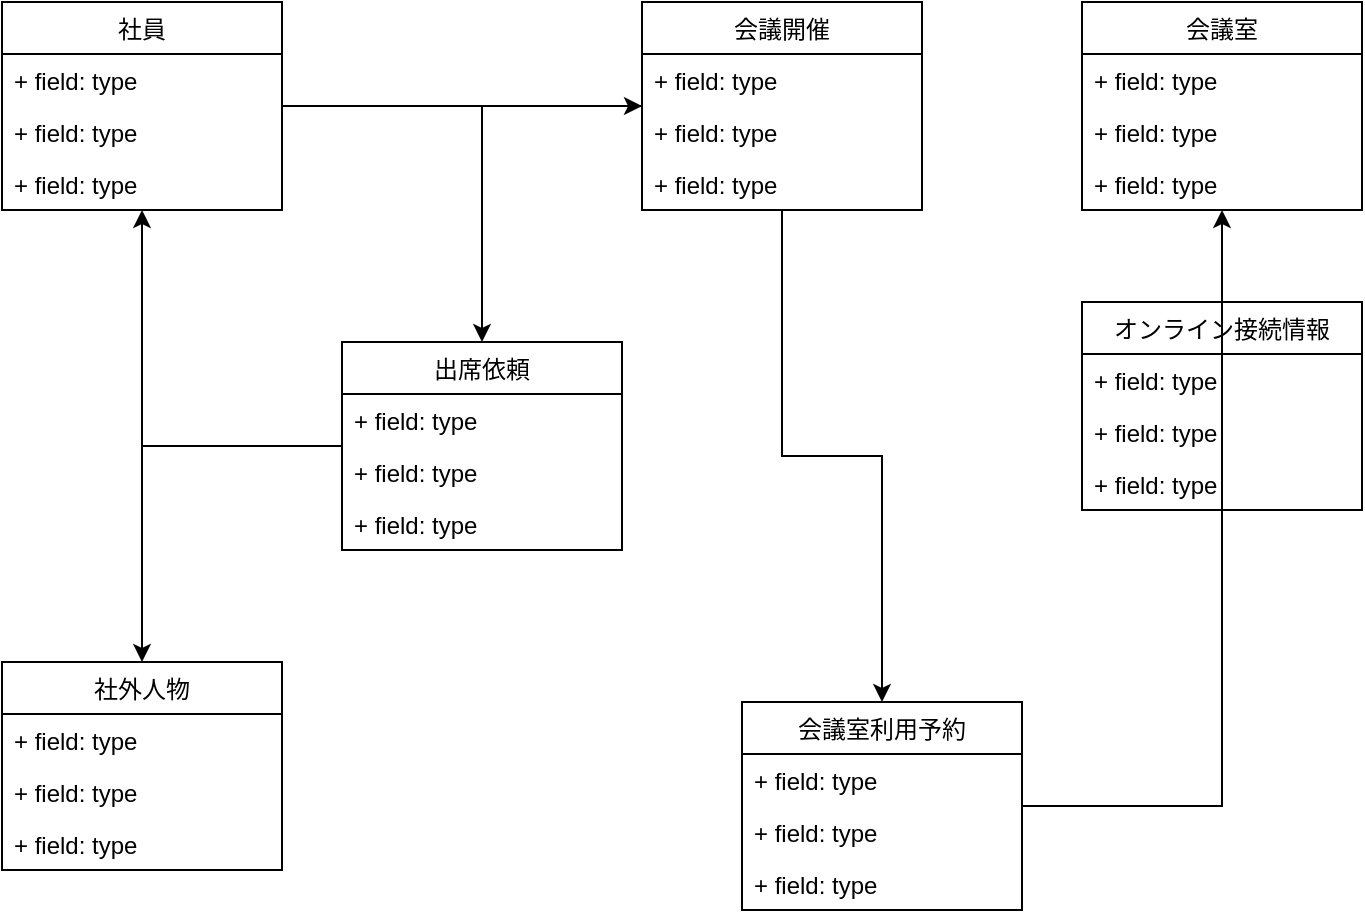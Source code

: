 <mxfile version="14.9.6" type="device"><diagram name="Page-1" id="c4acf3e9-155e-7222-9cf6-157b1a14988f"><mxGraphModel dx="1088" dy="968" grid="1" gridSize="10" guides="1" tooltips="1" connect="1" arrows="1" fold="1" page="1" pageScale="1" pageWidth="850" pageHeight="1100" background="none" math="0" shadow="0"><root><mxCell id="0"/><mxCell id="1" parent="0"/><mxCell id="hDknYWXuS3wf3DVqIzrI-1" value="会議室" style="swimlane;fontStyle=0;childLayout=stackLayout;horizontal=1;startSize=26;fillColor=none;horizontalStack=0;resizeParent=1;resizeParentMax=0;resizeLast=0;collapsible=1;marginBottom=0;" parent="1" vertex="1"><mxGeometry x="620" y="250" width="140" height="104" as="geometry"/></mxCell><mxCell id="hDknYWXuS3wf3DVqIzrI-2" value="+ field: type" style="text;strokeColor=none;fillColor=none;align=left;verticalAlign=top;spacingLeft=4;spacingRight=4;overflow=hidden;rotatable=0;points=[[0,0.5],[1,0.5]];portConstraint=eastwest;" parent="hDknYWXuS3wf3DVqIzrI-1" vertex="1"><mxGeometry y="26" width="140" height="26" as="geometry"/></mxCell><mxCell id="hDknYWXuS3wf3DVqIzrI-3" value="+ field: type" style="text;strokeColor=none;fillColor=none;align=left;verticalAlign=top;spacingLeft=4;spacingRight=4;overflow=hidden;rotatable=0;points=[[0,0.5],[1,0.5]];portConstraint=eastwest;" parent="hDknYWXuS3wf3DVqIzrI-1" vertex="1"><mxGeometry y="52" width="140" height="26" as="geometry"/></mxCell><mxCell id="hDknYWXuS3wf3DVqIzrI-4" value="+ field: type" style="text;strokeColor=none;fillColor=none;align=left;verticalAlign=top;spacingLeft=4;spacingRight=4;overflow=hidden;rotatable=0;points=[[0,0.5],[1,0.5]];portConstraint=eastwest;" parent="hDknYWXuS3wf3DVqIzrI-1" vertex="1"><mxGeometry y="78" width="140" height="26" as="geometry"/></mxCell><mxCell id="hDknYWXuS3wf3DVqIzrI-27" style="edgeStyle=orthogonalEdgeStyle;rounded=0;orthogonalLoop=1;jettySize=auto;html=1;" parent="1" source="hDknYWXuS3wf3DVqIzrI-5" target="hDknYWXuS3wf3DVqIzrI-13" edge="1"><mxGeometry relative="1" as="geometry"/></mxCell><mxCell id="hDknYWXuS3wf3DVqIzrI-5" value="社員" style="swimlane;fontStyle=0;childLayout=stackLayout;horizontal=1;startSize=26;fillColor=none;horizontalStack=0;resizeParent=1;resizeParentMax=0;resizeLast=0;collapsible=1;marginBottom=0;" parent="1" vertex="1"><mxGeometry x="80" y="250" width="140" height="104" as="geometry"/></mxCell><mxCell id="hDknYWXuS3wf3DVqIzrI-6" value="+ field: type" style="text;strokeColor=none;fillColor=none;align=left;verticalAlign=top;spacingLeft=4;spacingRight=4;overflow=hidden;rotatable=0;points=[[0,0.5],[1,0.5]];portConstraint=eastwest;" parent="hDknYWXuS3wf3DVqIzrI-5" vertex="1"><mxGeometry y="26" width="140" height="26" as="geometry"/></mxCell><mxCell id="hDknYWXuS3wf3DVqIzrI-7" value="+ field: type" style="text;strokeColor=none;fillColor=none;align=left;verticalAlign=top;spacingLeft=4;spacingRight=4;overflow=hidden;rotatable=0;points=[[0,0.5],[1,0.5]];portConstraint=eastwest;" parent="hDknYWXuS3wf3DVqIzrI-5" vertex="1"><mxGeometry y="52" width="140" height="26" as="geometry"/></mxCell><mxCell id="hDknYWXuS3wf3DVqIzrI-8" value="+ field: type" style="text;strokeColor=none;fillColor=none;align=left;verticalAlign=top;spacingLeft=4;spacingRight=4;overflow=hidden;rotatable=0;points=[[0,0.5],[1,0.5]];portConstraint=eastwest;" parent="hDknYWXuS3wf3DVqIzrI-5" vertex="1"><mxGeometry y="78" width="140" height="26" as="geometry"/></mxCell><mxCell id="hDknYWXuS3wf3DVqIzrI-9" value="社外人物" style="swimlane;fontStyle=0;childLayout=stackLayout;horizontal=1;startSize=26;fillColor=none;horizontalStack=0;resizeParent=1;resizeParentMax=0;resizeLast=0;collapsible=1;marginBottom=0;" parent="1" vertex="1"><mxGeometry x="80" y="580" width="140" height="104" as="geometry"/></mxCell><mxCell id="hDknYWXuS3wf3DVqIzrI-10" value="+ field: type" style="text;strokeColor=none;fillColor=none;align=left;verticalAlign=top;spacingLeft=4;spacingRight=4;overflow=hidden;rotatable=0;points=[[0,0.5],[1,0.5]];portConstraint=eastwest;" parent="hDknYWXuS3wf3DVqIzrI-9" vertex="1"><mxGeometry y="26" width="140" height="26" as="geometry"/></mxCell><mxCell id="hDknYWXuS3wf3DVqIzrI-11" value="+ field: type" style="text;strokeColor=none;fillColor=none;align=left;verticalAlign=top;spacingLeft=4;spacingRight=4;overflow=hidden;rotatable=0;points=[[0,0.5],[1,0.5]];portConstraint=eastwest;" parent="hDknYWXuS3wf3DVqIzrI-9" vertex="1"><mxGeometry y="52" width="140" height="26" as="geometry"/></mxCell><mxCell id="hDknYWXuS3wf3DVqIzrI-12" value="+ field: type" style="text;strokeColor=none;fillColor=none;align=left;verticalAlign=top;spacingLeft=4;spacingRight=4;overflow=hidden;rotatable=0;points=[[0,0.5],[1,0.5]];portConstraint=eastwest;" parent="hDknYWXuS3wf3DVqIzrI-9" vertex="1"><mxGeometry y="78" width="140" height="26" as="geometry"/></mxCell><mxCell id="hDknYWXuS3wf3DVqIzrI-28" style="edgeStyle=orthogonalEdgeStyle;rounded=0;orthogonalLoop=1;jettySize=auto;html=1;" parent="1" source="hDknYWXuS3wf3DVqIzrI-13" target="hDknYWXuS3wf3DVqIzrI-18" edge="1"><mxGeometry relative="1" as="geometry"/></mxCell><mxCell id="hDknYWXuS3wf3DVqIzrI-39" style="edgeStyle=orthogonalEdgeStyle;rounded=0;orthogonalLoop=1;jettySize=auto;html=1;" parent="1" source="hDknYWXuS3wf3DVqIzrI-13" target="hDknYWXuS3wf3DVqIzrI-31" edge="1"><mxGeometry relative="1" as="geometry"/></mxCell><mxCell id="hDknYWXuS3wf3DVqIzrI-13" value="会議開催" style="swimlane;fontStyle=0;childLayout=stackLayout;horizontal=1;startSize=26;fillColor=none;horizontalStack=0;resizeParent=1;resizeParentMax=0;resizeLast=0;collapsible=1;marginBottom=0;" parent="1" vertex="1"><mxGeometry x="400" y="250" width="140" height="104" as="geometry"/></mxCell><mxCell id="hDknYWXuS3wf3DVqIzrI-14" value="+ field: type" style="text;strokeColor=none;fillColor=none;align=left;verticalAlign=top;spacingLeft=4;spacingRight=4;overflow=hidden;rotatable=0;points=[[0,0.5],[1,0.5]];portConstraint=eastwest;" parent="hDknYWXuS3wf3DVqIzrI-13" vertex="1"><mxGeometry y="26" width="140" height="26" as="geometry"/></mxCell><mxCell id="hDknYWXuS3wf3DVqIzrI-15" value="+ field: type" style="text;strokeColor=none;fillColor=none;align=left;verticalAlign=top;spacingLeft=4;spacingRight=4;overflow=hidden;rotatable=0;points=[[0,0.5],[1,0.5]];portConstraint=eastwest;" parent="hDknYWXuS3wf3DVqIzrI-13" vertex="1"><mxGeometry y="52" width="140" height="26" as="geometry"/></mxCell><mxCell id="hDknYWXuS3wf3DVqIzrI-16" value="+ field: type" style="text;strokeColor=none;fillColor=none;align=left;verticalAlign=top;spacingLeft=4;spacingRight=4;overflow=hidden;rotatable=0;points=[[0,0.5],[1,0.5]];portConstraint=eastwest;" parent="hDknYWXuS3wf3DVqIzrI-13" vertex="1"><mxGeometry y="78" width="140" height="26" as="geometry"/></mxCell><mxCell id="hDknYWXuS3wf3DVqIzrI-29" style="edgeStyle=orthogonalEdgeStyle;rounded=0;orthogonalLoop=1;jettySize=auto;html=1;" parent="1" source="hDknYWXuS3wf3DVqIzrI-18" target="hDknYWXuS3wf3DVqIzrI-5" edge="1"><mxGeometry relative="1" as="geometry"/></mxCell><mxCell id="hDknYWXuS3wf3DVqIzrI-30" style="edgeStyle=orthogonalEdgeStyle;rounded=0;orthogonalLoop=1;jettySize=auto;html=1;" parent="1" source="hDknYWXuS3wf3DVqIzrI-18" target="hDknYWXuS3wf3DVqIzrI-9" edge="1"><mxGeometry relative="1" as="geometry"/></mxCell><mxCell id="hDknYWXuS3wf3DVqIzrI-18" value="出席依頼" style="swimlane;fontStyle=0;childLayout=stackLayout;horizontal=1;startSize=26;fillColor=none;horizontalStack=0;resizeParent=1;resizeParentMax=0;resizeLast=0;collapsible=1;marginBottom=0;" parent="1" vertex="1"><mxGeometry x="250" y="420" width="140" height="104" as="geometry"/></mxCell><mxCell id="hDknYWXuS3wf3DVqIzrI-19" value="+ field: type" style="text;strokeColor=none;fillColor=none;align=left;verticalAlign=top;spacingLeft=4;spacingRight=4;overflow=hidden;rotatable=0;points=[[0,0.5],[1,0.5]];portConstraint=eastwest;" parent="hDknYWXuS3wf3DVqIzrI-18" vertex="1"><mxGeometry y="26" width="140" height="26" as="geometry"/></mxCell><mxCell id="hDknYWXuS3wf3DVqIzrI-20" value="+ field: type" style="text;strokeColor=none;fillColor=none;align=left;verticalAlign=top;spacingLeft=4;spacingRight=4;overflow=hidden;rotatable=0;points=[[0,0.5],[1,0.5]];portConstraint=eastwest;" parent="hDknYWXuS3wf3DVqIzrI-18" vertex="1"><mxGeometry y="52" width="140" height="26" as="geometry"/></mxCell><mxCell id="hDknYWXuS3wf3DVqIzrI-21" value="+ field: type" style="text;strokeColor=none;fillColor=none;align=left;verticalAlign=top;spacingLeft=4;spacingRight=4;overflow=hidden;rotatable=0;points=[[0,0.5],[1,0.5]];portConstraint=eastwest;" parent="hDknYWXuS3wf3DVqIzrI-18" vertex="1"><mxGeometry y="78" width="140" height="26" as="geometry"/></mxCell><mxCell id="hDknYWXuS3wf3DVqIzrI-22" value="オンライン接続情報" style="swimlane;fontStyle=0;childLayout=stackLayout;horizontal=1;startSize=26;fillColor=none;horizontalStack=0;resizeParent=1;resizeParentMax=0;resizeLast=0;collapsible=1;marginBottom=0;" parent="1" vertex="1"><mxGeometry x="620" y="400" width="140" height="104" as="geometry"/></mxCell><mxCell id="hDknYWXuS3wf3DVqIzrI-23" value="+ field: type" style="text;strokeColor=none;fillColor=none;align=left;verticalAlign=top;spacingLeft=4;spacingRight=4;overflow=hidden;rotatable=0;points=[[0,0.5],[1,0.5]];portConstraint=eastwest;" parent="hDknYWXuS3wf3DVqIzrI-22" vertex="1"><mxGeometry y="26" width="140" height="26" as="geometry"/></mxCell><mxCell id="hDknYWXuS3wf3DVqIzrI-24" value="+ field: type" style="text;strokeColor=none;fillColor=none;align=left;verticalAlign=top;spacingLeft=4;spacingRight=4;overflow=hidden;rotatable=0;points=[[0,0.5],[1,0.5]];portConstraint=eastwest;" parent="hDknYWXuS3wf3DVqIzrI-22" vertex="1"><mxGeometry y="52" width="140" height="26" as="geometry"/></mxCell><mxCell id="hDknYWXuS3wf3DVqIzrI-25" value="+ field: type" style="text;strokeColor=none;fillColor=none;align=left;verticalAlign=top;spacingLeft=4;spacingRight=4;overflow=hidden;rotatable=0;points=[[0,0.5],[1,0.5]];portConstraint=eastwest;" parent="hDknYWXuS3wf3DVqIzrI-22" vertex="1"><mxGeometry y="78" width="140" height="26" as="geometry"/></mxCell><mxCell id="hDknYWXuS3wf3DVqIzrI-40" style="edgeStyle=orthogonalEdgeStyle;rounded=0;orthogonalLoop=1;jettySize=auto;html=1;" parent="1" source="hDknYWXuS3wf3DVqIzrI-31" target="hDknYWXuS3wf3DVqIzrI-1" edge="1"><mxGeometry relative="1" as="geometry"/></mxCell><mxCell id="hDknYWXuS3wf3DVqIzrI-31" value="会議室利用予約" style="swimlane;fontStyle=0;childLayout=stackLayout;horizontal=1;startSize=26;fillColor=none;horizontalStack=0;resizeParent=1;resizeParentMax=0;resizeLast=0;collapsible=1;marginBottom=0;" parent="1" vertex="1"><mxGeometry x="450" y="600" width="140" height="104" as="geometry"/></mxCell><mxCell id="hDknYWXuS3wf3DVqIzrI-32" value="+ field: type" style="text;strokeColor=none;fillColor=none;align=left;verticalAlign=top;spacingLeft=4;spacingRight=4;overflow=hidden;rotatable=0;points=[[0,0.5],[1,0.5]];portConstraint=eastwest;" parent="hDknYWXuS3wf3DVqIzrI-31" vertex="1"><mxGeometry y="26" width="140" height="26" as="geometry"/></mxCell><mxCell id="hDknYWXuS3wf3DVqIzrI-33" value="+ field: type" style="text;strokeColor=none;fillColor=none;align=left;verticalAlign=top;spacingLeft=4;spacingRight=4;overflow=hidden;rotatable=0;points=[[0,0.5],[1,0.5]];portConstraint=eastwest;" parent="hDknYWXuS3wf3DVqIzrI-31" vertex="1"><mxGeometry y="52" width="140" height="26" as="geometry"/></mxCell><mxCell id="hDknYWXuS3wf3DVqIzrI-34" value="+ field: type" style="text;strokeColor=none;fillColor=none;align=left;verticalAlign=top;spacingLeft=4;spacingRight=4;overflow=hidden;rotatable=0;points=[[0,0.5],[1,0.5]];portConstraint=eastwest;" parent="hDknYWXuS3wf3DVqIzrI-31" vertex="1"><mxGeometry y="78" width="140" height="26" as="geometry"/></mxCell></root></mxGraphModel></diagram></mxfile>